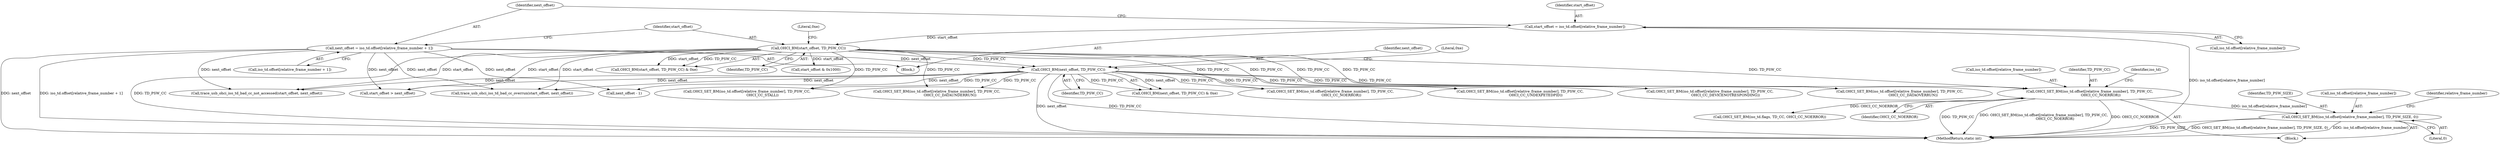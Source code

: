 digraph "0_qemu_26f670a244982335cc08943fb1ec099a2c81e42d@array" {
"1000745" [label="(Call,OHCI_SET_BM(iso_td.offset[relative_frame_number], TD_PSW_SIZE, 0))"];
"1000737" [label="(Call,OHCI_SET_BM(iso_td.offset[relative_frame_number], TD_PSW_CC,\n                    OHCI_CC_NOERROR))"];
"1000409" [label="(Call,OHCI_BM(start_offset, TD_PSW_CC))"];
"1000389" [label="(Call,start_offset = iso_td.offset[relative_frame_number])"];
"1000419" [label="(Call,OHCI_BM(next_offset, TD_PSW_CC))"];
"1000396" [label="(Call,next_offset = iso_td.offset[relative_frame_number + 1])"];
"1000424" [label="(Call,trace_usb_ohci_iso_td_bad_cc_not_accessed(start_offset, next_offset))"];
"1000859" [label="(Call,OHCI_SET_BM(iso_td.flags, TD_CC, OHCI_CC_NOERROR))"];
"1000389" [label="(Call,start_offset = iso_td.offset[relative_frame_number])"];
"1000481" [label="(Call,next_offset - 1)"];
"1000744" [label="(Identifier,OHCI_CC_NOERROR)"];
"1000438" [label="(Call,trace_usb_ohci_iso_td_bad_cc_overrun(start_offset, next_offset))"];
"1000856" [label="(Identifier,relative_frame_number)"];
"1000789" [label="(Call,OHCI_SET_BM(iso_td.offset[relative_frame_number], TD_PSW_CC,\n                        OHCI_CC_DATAUNDERRUN))"];
"1000748" [label="(Identifier,iso_td)"];
"1000408" [label="(Call,OHCI_BM(start_offset, TD_PSW_CC) & 0xe)"];
"1000412" [label="(Literal,0xe)"];
"1000751" [label="(Identifier,TD_PSW_SIZE)"];
"1000422" [label="(Literal,0xe)"];
"1000419" [label="(Call,OHCI_BM(next_offset, TD_PSW_CC))"];
"1000845" [label="(Call,OHCI_SET_BM(iso_td.offset[relative_frame_number], TD_PSW_CC,\n                            OHCI_CC_UNDEXPETEDPID))"];
"1000418" [label="(Call,OHCI_BM(next_offset, TD_PSW_CC) & 0xe)"];
"1000398" [label="(Call,iso_td.offset[relative_frame_number + 1])"];
"1000420" [label="(Identifier,next_offset)"];
"1000738" [label="(Call,iso_td.offset[relative_frame_number])"];
"1000434" [label="(Call,start_offset > next_offset)"];
"1000411" [label="(Identifier,TD_PSW_CC)"];
"1000390" [label="(Identifier,start_offset)"];
"1000804" [label="(Call,OHCI_SET_BM(iso_td.offset[relative_frame_number], TD_PSW_CC,\n                            OHCI_CC_DEVICENOTRESPONDING))"];
"1000110" [label="(Block,)"];
"1000736" [label="(Block,)"];
"1000410" [label="(Identifier,start_offset)"];
"1000746" [label="(Call,iso_td.offset[relative_frame_number])"];
"1000391" [label="(Call,iso_td.offset[relative_frame_number])"];
"1000920" [label="(MethodReturn,static int)"];
"1000743" [label="(Identifier,TD_PSW_CC)"];
"1000421" [label="(Identifier,TD_PSW_CC)"];
"1000397" [label="(Identifier,next_offset)"];
"1000765" [label="(Call,OHCI_SET_BM(iso_td.offset[relative_frame_number], TD_PSW_CC,\n                        OHCI_CC_DATAOVERRUN))"];
"1000396" [label="(Call,next_offset = iso_td.offset[relative_frame_number + 1])"];
"1000737" [label="(Call,OHCI_SET_BM(iso_td.offset[relative_frame_number], TD_PSW_CC,\n                    OHCI_CC_NOERROR))"];
"1000409" [label="(Call,OHCI_BM(start_offset, TD_PSW_CC))"];
"1000752" [label="(Literal,0)"];
"1000445" [label="(Call,start_offset & 0x1000)"];
"1000825" [label="(Call,OHCI_SET_BM(iso_td.offset[relative_frame_number], TD_PSW_CC,\n                            OHCI_CC_STALL))"];
"1000745" [label="(Call,OHCI_SET_BM(iso_td.offset[relative_frame_number], TD_PSW_SIZE, 0))"];
"1000711" [label="(Call,OHCI_SET_BM(iso_td.offset[relative_frame_number], TD_PSW_CC,\n                    OHCI_CC_NOERROR))"];
"1000745" -> "1000736"  [label="AST: "];
"1000745" -> "1000752"  [label="CFG: "];
"1000746" -> "1000745"  [label="AST: "];
"1000751" -> "1000745"  [label="AST: "];
"1000752" -> "1000745"  [label="AST: "];
"1000856" -> "1000745"  [label="CFG: "];
"1000745" -> "1000920"  [label="DDG: TD_PSW_SIZE"];
"1000745" -> "1000920"  [label="DDG: OHCI_SET_BM(iso_td.offset[relative_frame_number], TD_PSW_SIZE, 0)"];
"1000745" -> "1000920"  [label="DDG: iso_td.offset[relative_frame_number]"];
"1000737" -> "1000745"  [label="DDG: iso_td.offset[relative_frame_number]"];
"1000737" -> "1000736"  [label="AST: "];
"1000737" -> "1000744"  [label="CFG: "];
"1000738" -> "1000737"  [label="AST: "];
"1000743" -> "1000737"  [label="AST: "];
"1000744" -> "1000737"  [label="AST: "];
"1000748" -> "1000737"  [label="CFG: "];
"1000737" -> "1000920"  [label="DDG: OHCI_CC_NOERROR"];
"1000737" -> "1000920"  [label="DDG: TD_PSW_CC"];
"1000737" -> "1000920"  [label="DDG: OHCI_SET_BM(iso_td.offset[relative_frame_number], TD_PSW_CC,\n                    OHCI_CC_NOERROR)"];
"1000409" -> "1000737"  [label="DDG: TD_PSW_CC"];
"1000419" -> "1000737"  [label="DDG: TD_PSW_CC"];
"1000737" -> "1000859"  [label="DDG: OHCI_CC_NOERROR"];
"1000409" -> "1000408"  [label="AST: "];
"1000409" -> "1000411"  [label="CFG: "];
"1000410" -> "1000409"  [label="AST: "];
"1000411" -> "1000409"  [label="AST: "];
"1000412" -> "1000409"  [label="CFG: "];
"1000409" -> "1000920"  [label="DDG: TD_PSW_CC"];
"1000409" -> "1000408"  [label="DDG: start_offset"];
"1000409" -> "1000408"  [label="DDG: TD_PSW_CC"];
"1000389" -> "1000409"  [label="DDG: start_offset"];
"1000409" -> "1000419"  [label="DDG: TD_PSW_CC"];
"1000409" -> "1000424"  [label="DDG: start_offset"];
"1000409" -> "1000434"  [label="DDG: start_offset"];
"1000409" -> "1000438"  [label="DDG: start_offset"];
"1000409" -> "1000445"  [label="DDG: start_offset"];
"1000409" -> "1000711"  [label="DDG: TD_PSW_CC"];
"1000409" -> "1000765"  [label="DDG: TD_PSW_CC"];
"1000409" -> "1000789"  [label="DDG: TD_PSW_CC"];
"1000409" -> "1000804"  [label="DDG: TD_PSW_CC"];
"1000409" -> "1000825"  [label="DDG: TD_PSW_CC"];
"1000409" -> "1000845"  [label="DDG: TD_PSW_CC"];
"1000389" -> "1000110"  [label="AST: "];
"1000389" -> "1000391"  [label="CFG: "];
"1000390" -> "1000389"  [label="AST: "];
"1000391" -> "1000389"  [label="AST: "];
"1000397" -> "1000389"  [label="CFG: "];
"1000389" -> "1000920"  [label="DDG: iso_td.offset[relative_frame_number]"];
"1000419" -> "1000418"  [label="AST: "];
"1000419" -> "1000421"  [label="CFG: "];
"1000420" -> "1000419"  [label="AST: "];
"1000421" -> "1000419"  [label="AST: "];
"1000422" -> "1000419"  [label="CFG: "];
"1000419" -> "1000920"  [label="DDG: next_offset"];
"1000419" -> "1000920"  [label="DDG: TD_PSW_CC"];
"1000419" -> "1000418"  [label="DDG: next_offset"];
"1000419" -> "1000418"  [label="DDG: TD_PSW_CC"];
"1000396" -> "1000419"  [label="DDG: next_offset"];
"1000419" -> "1000424"  [label="DDG: next_offset"];
"1000419" -> "1000434"  [label="DDG: next_offset"];
"1000419" -> "1000438"  [label="DDG: next_offset"];
"1000419" -> "1000481"  [label="DDG: next_offset"];
"1000419" -> "1000711"  [label="DDG: TD_PSW_CC"];
"1000419" -> "1000765"  [label="DDG: TD_PSW_CC"];
"1000419" -> "1000789"  [label="DDG: TD_PSW_CC"];
"1000419" -> "1000804"  [label="DDG: TD_PSW_CC"];
"1000419" -> "1000825"  [label="DDG: TD_PSW_CC"];
"1000419" -> "1000845"  [label="DDG: TD_PSW_CC"];
"1000396" -> "1000110"  [label="AST: "];
"1000396" -> "1000398"  [label="CFG: "];
"1000397" -> "1000396"  [label="AST: "];
"1000398" -> "1000396"  [label="AST: "];
"1000410" -> "1000396"  [label="CFG: "];
"1000396" -> "1000920"  [label="DDG: next_offset"];
"1000396" -> "1000920"  [label="DDG: iso_td.offset[relative_frame_number + 1]"];
"1000396" -> "1000424"  [label="DDG: next_offset"];
"1000396" -> "1000434"  [label="DDG: next_offset"];
"1000396" -> "1000438"  [label="DDG: next_offset"];
"1000396" -> "1000481"  [label="DDG: next_offset"];
}
